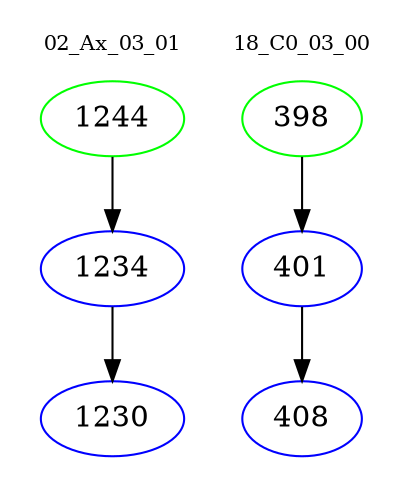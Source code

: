 digraph{
subgraph cluster_0 {
color = white
label = "02_Ax_03_01";
fontsize=10;
T0_1244 [label="1244", color="green"]
T0_1244 -> T0_1234 [color="black"]
T0_1234 [label="1234", color="blue"]
T0_1234 -> T0_1230 [color="black"]
T0_1230 [label="1230", color="blue"]
}
subgraph cluster_1 {
color = white
label = "18_C0_03_00";
fontsize=10;
T1_398 [label="398", color="green"]
T1_398 -> T1_401 [color="black"]
T1_401 [label="401", color="blue"]
T1_401 -> T1_408 [color="black"]
T1_408 [label="408", color="blue"]
}
}

